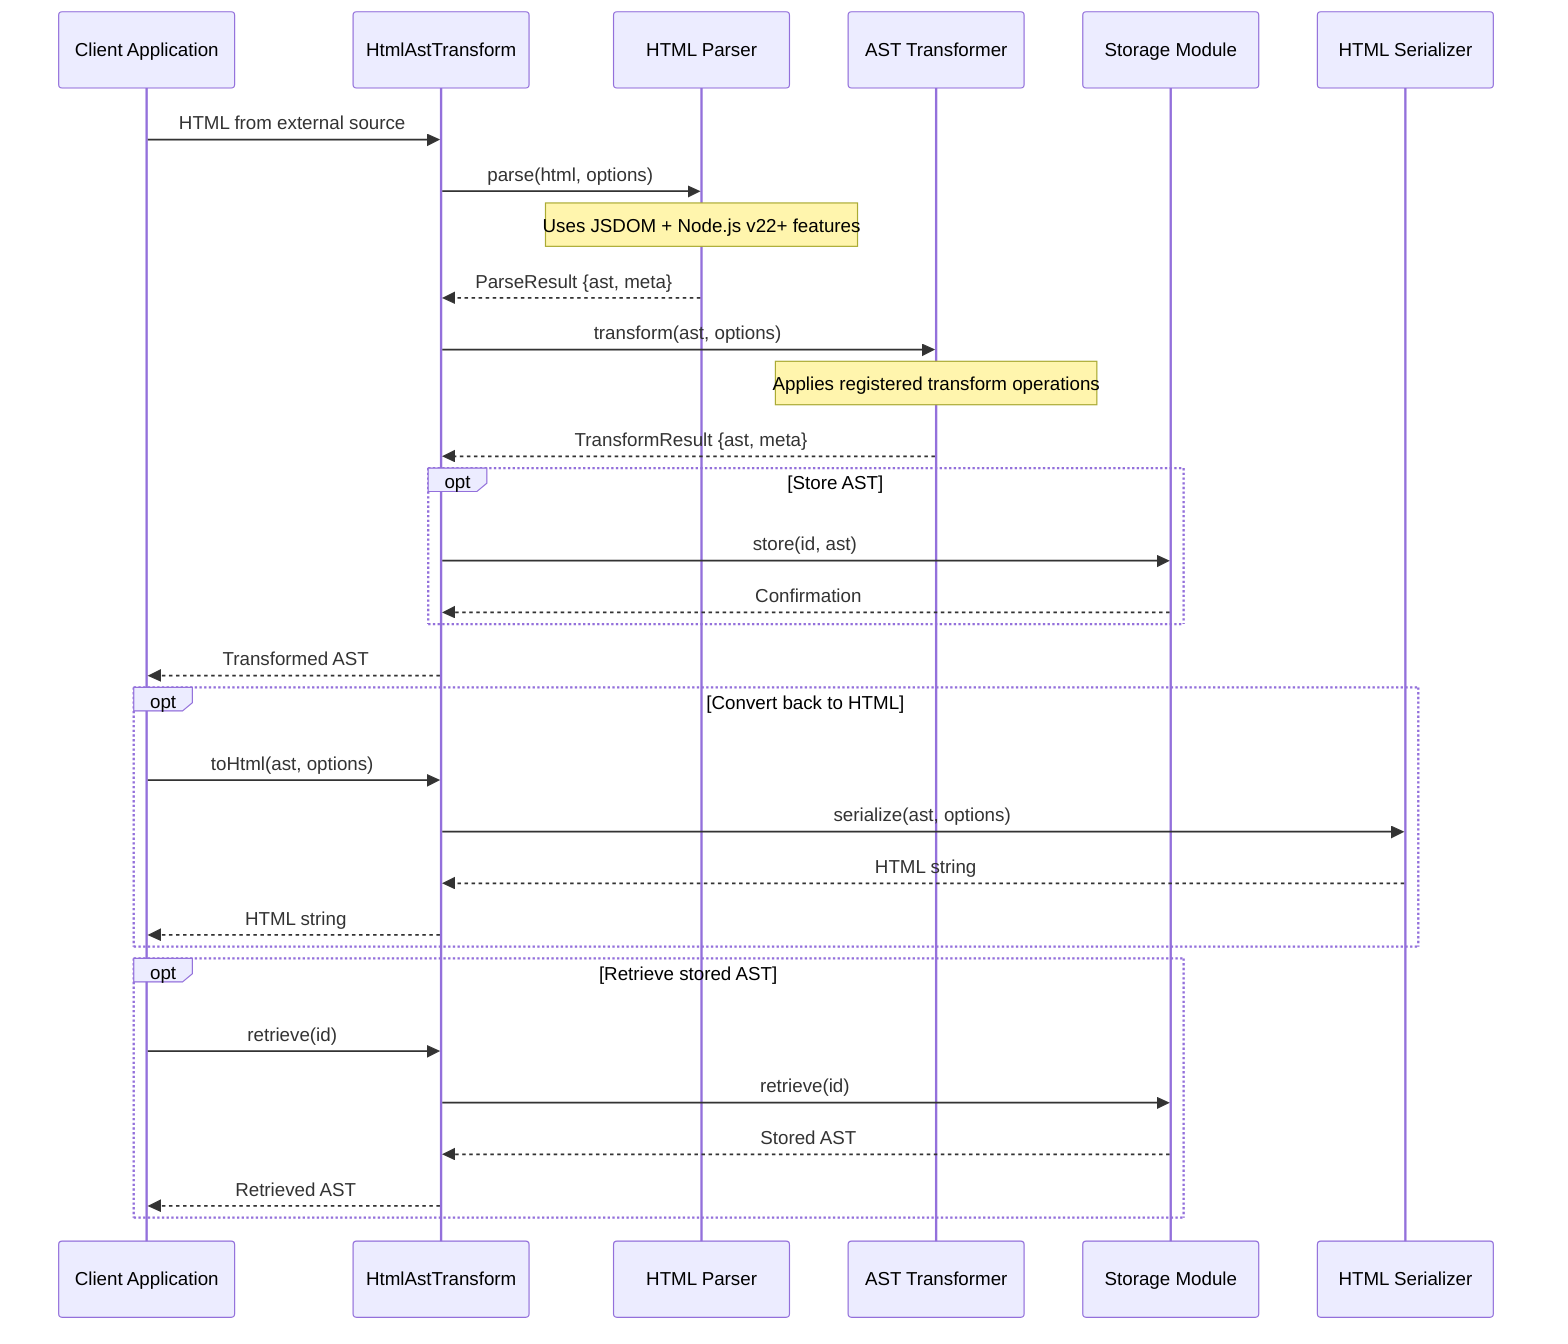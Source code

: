 sequenceDiagram
    participant Client as Client Application
    participant Library as HtmlAstTransform
    participant Parser as HTML Parser
    participant Transformer as AST Transformer
    participant Storage as Storage Module
    participant Serializer as HTML Serializer
    
    Client->>Library: HTML from external source
    
    Library->>Parser: parse(html, options)
    Note over Parser: Uses JSDOM + Node.js v22+ features
    Parser-->>Library: ParseResult {ast, meta}
    
    Library->>Transformer: transform(ast, options)
    Note over Transformer: Applies registered transform operations
    Transformer-->>Library: TransformResult {ast, meta}
    
    opt Store AST
        Library->>Storage: store(id, ast)
        Storage-->>Library: Confirmation
    end
    
    Library-->>Client: Transformed AST
    
    opt Convert back to HTML
        Client->>Library: toHtml(ast, options)
        Library->>Serializer: serialize(ast, options)
        Serializer-->>Library: HTML string
        Library-->>Client: HTML string
    end
    
    opt Retrieve stored AST
        Client->>Library: retrieve(id)
        Library->>Storage: retrieve(id)
        Storage-->>Library: Stored AST
        Library-->>Client: Retrieved AST
    end